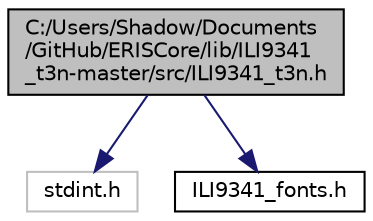 digraph "C:/Users/Shadow/Documents/GitHub/ERISCore/lib/ILI9341_t3n-master/src/ILI9341_t3n.h"
{
 // LATEX_PDF_SIZE
  edge [fontname="Helvetica",fontsize="10",labelfontname="Helvetica",labelfontsize="10"];
  node [fontname="Helvetica",fontsize="10",shape=record];
  Node1 [label="C:/Users/Shadow/Documents\l/GitHub/ERISCore/lib/ILI9341\l_t3n-master/src/ILI9341_t3n.h",height=0.2,width=0.4,color="black", fillcolor="grey75", style="filled", fontcolor="black",tooltip=" "];
  Node1 -> Node2 [color="midnightblue",fontsize="10",style="solid",fontname="Helvetica"];
  Node2 [label="stdint.h",height=0.2,width=0.4,color="grey75", fillcolor="white", style="filled",tooltip=" "];
  Node1 -> Node3 [color="midnightblue",fontsize="10",style="solid",fontname="Helvetica"];
  Node3 [label="ILI9341_fonts.h",height=0.2,width=0.4,color="black", fillcolor="white", style="filled",URL="$_i_l_i9341__fonts_8h.html",tooltip=" "];
}
